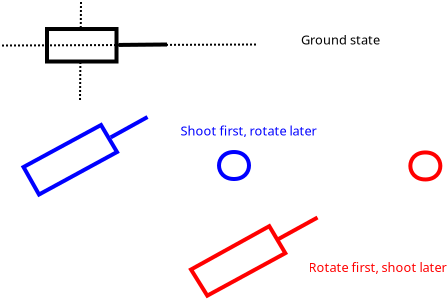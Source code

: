 <?xml version="1.0" encoding="UTF-8"?>
<dia:diagram xmlns:dia="http://www.lysator.liu.se/~alla/dia/">
  <dia:layer name="Background" visible="true">
    <dia:object type="Standard - Polygon" version="0" id="O0">
      <dia:attribute name="obj_pos">
        <dia:point val="2.175,8.675"/>
      </dia:attribute>
      <dia:attribute name="obj_bb">
        <dia:rectangle val="2.038,6.441;6.989,10.185"/>
      </dia:attribute>
      <dia:attribute name="poly_points">
        <dia:point val="2.175,8.675"/>
        <dia:point val="6.05,6.575"/>
        <dia:point val="6.85,7.925"/>
        <dia:point val="2.95,10.05"/>
      </dia:attribute>
      <dia:attribute name="line_color">
        <dia:color val="#0000ff"/>
      </dia:attribute>
      <dia:attribute name="line_width">
        <dia:real val="0.2"/>
      </dia:attribute>
      <dia:attribute name="show_background">
        <dia:boolean val="true"/>
      </dia:attribute>
    </dia:object>
    <dia:object type="Standard - Line" version="0" id="O1">
      <dia:attribute name="obj_pos">
        <dia:point val="6.533,7.194"/>
      </dia:attribute>
      <dia:attribute name="obj_bb">
        <dia:rectangle val="6.397,6.039;8.511,7.33"/>
      </dia:attribute>
      <dia:attribute name="conn_endpoints">
        <dia:point val="6.533,7.194"/>
        <dia:point val="8.375,6.175"/>
      </dia:attribute>
      <dia:attribute name="numcp">
        <dia:int val="1"/>
      </dia:attribute>
      <dia:attribute name="line_color">
        <dia:color val="#0000ff"/>
      </dia:attribute>
      <dia:attribute name="line_width">
        <dia:real val="0.2"/>
      </dia:attribute>
      <dia:connections>
        <dia:connection handle="0" to="O0" connection="8"/>
      </dia:connections>
    </dia:object>
    <dia:object type="Standard - Line" version="0" id="O2">
      <dia:attribute name="obj_pos">
        <dia:point val="5.05,0.425"/>
      </dia:attribute>
      <dia:attribute name="obj_bb">
        <dia:rectangle val="4.949,0.374;5.101,5.426"/>
      </dia:attribute>
      <dia:attribute name="conn_endpoints">
        <dia:point val="5.05,0.425"/>
        <dia:point val="5,5.375"/>
      </dia:attribute>
      <dia:attribute name="numcp">
        <dia:int val="1"/>
      </dia:attribute>
      <dia:attribute name="line_style">
        <dia:enum val="4"/>
      </dia:attribute>
    </dia:object>
    <dia:object type="Standard - Beziergon" version="0" id="O3">
      <dia:attribute name="obj_pos">
        <dia:point val="12.7,7.925"/>
      </dia:attribute>
      <dia:attribute name="obj_bb">
        <dia:rectangle val="12.7,7.825;13.55,9.375"/>
      </dia:attribute>
      <dia:attribute name="bez_points">
        <dia:point val="12.7,7.925"/>
        <dia:point val="13.7,7.925"/>
        <dia:point val="13.7,9.275"/>
        <dia:point val="12.7,9.275"/>
        <dia:point val="11.7,9.275"/>
        <dia:point val="11.7,7.925"/>
      </dia:attribute>
      <dia:attribute name="corner_types">
        <dia:enum val="0"/>
        <dia:enum val="0"/>
        <dia:enum val="0"/>
      </dia:attribute>
      <dia:attribute name="line_color">
        <dia:color val="#0000ff"/>
      </dia:attribute>
      <dia:attribute name="line_width">
        <dia:real val="0.2"/>
      </dia:attribute>
      <dia:attribute name="show_background">
        <dia:boolean val="true"/>
      </dia:attribute>
    </dia:object>
    <dia:object type="Standard - Polygon" version="0" id="O4">
      <dia:attribute name="obj_pos">
        <dia:point val="10.55,13.8"/>
      </dia:attribute>
      <dia:attribute name="obj_bb">
        <dia:rectangle val="10.409,11.498;15.403,15.241"/>
      </dia:attribute>
      <dia:attribute name="poly_points">
        <dia:point val="10.55,13.8"/>
        <dia:point val="14.464,11.633"/>
        <dia:point val="15.264,12.982"/>
        <dia:point val="11.364,15.107"/>
      </dia:attribute>
      <dia:attribute name="line_color">
        <dia:color val="#ff0000"/>
      </dia:attribute>
      <dia:attribute name="line_width">
        <dia:real val="0.2"/>
      </dia:attribute>
      <dia:attribute name="show_background">
        <dia:boolean val="true"/>
      </dia:attribute>
    </dia:object>
    <dia:object type="Standard - Line" version="0" id="O5">
      <dia:attribute name="obj_pos">
        <dia:point val="14.864,12.307"/>
      </dia:attribute>
      <dia:attribute name="obj_bb">
        <dia:rectangle val="14.728,11.064;17.011,12.443"/>
      </dia:attribute>
      <dia:attribute name="conn_endpoints">
        <dia:point val="14.864,12.307"/>
        <dia:point val="16.875,11.2"/>
      </dia:attribute>
      <dia:attribute name="numcp">
        <dia:int val="1"/>
      </dia:attribute>
      <dia:attribute name="line_color">
        <dia:color val="#ff0000"/>
      </dia:attribute>
      <dia:attribute name="line_width">
        <dia:real val="0.2"/>
      </dia:attribute>
      <dia:connections>
        <dia:connection handle="0" to="O4" connection="3"/>
      </dia:connections>
    </dia:object>
    <dia:object type="Standard - Box" version="0" id="O6">
      <dia:attribute name="obj_pos">
        <dia:point val="3.35,1.775"/>
      </dia:attribute>
      <dia:attribute name="obj_bb">
        <dia:rectangle val="3.25,1.675;6.925,3.5"/>
      </dia:attribute>
      <dia:attribute name="elem_corner">
        <dia:point val="3.35,1.775"/>
      </dia:attribute>
      <dia:attribute name="elem_width">
        <dia:real val="3.475"/>
      </dia:attribute>
      <dia:attribute name="elem_height">
        <dia:real val="1.625"/>
      </dia:attribute>
      <dia:attribute name="border_width">
        <dia:real val="0.2"/>
      </dia:attribute>
      <dia:attribute name="show_background">
        <dia:boolean val="true"/>
      </dia:attribute>
    </dia:object>
    <dia:object type="Standard - Line" version="0" id="O7">
      <dia:attribute name="obj_pos">
        <dia:point val="6.924,2.571"/>
      </dia:attribute>
      <dia:attribute name="obj_bb">
        <dia:rectangle val="6.823,2.449;9.451,2.672"/>
      </dia:attribute>
      <dia:attribute name="conn_endpoints">
        <dia:point val="6.924,2.571"/>
        <dia:point val="9.35,2.55"/>
      </dia:attribute>
      <dia:attribute name="numcp">
        <dia:int val="1"/>
      </dia:attribute>
      <dia:attribute name="line_width">
        <dia:real val="0.2"/>
      </dia:attribute>
      <dia:connections>
        <dia:connection handle="0" to="O6" connection="8"/>
      </dia:connections>
    </dia:object>
    <dia:object type="Standard - Line" version="0" id="O8">
      <dia:attribute name="obj_pos">
        <dia:point val="1.1,2.6"/>
      </dia:attribute>
      <dia:attribute name="obj_bb">
        <dia:rectangle val="1.05,2.5;13.875,2.65"/>
      </dia:attribute>
      <dia:attribute name="conn_endpoints">
        <dia:point val="1.1,2.6"/>
        <dia:point val="13.825,2.55"/>
      </dia:attribute>
      <dia:attribute name="numcp">
        <dia:int val="1"/>
      </dia:attribute>
      <dia:attribute name="line_style">
        <dia:enum val="4"/>
      </dia:attribute>
    </dia:object>
    <dia:object type="Standard - Beziergon" version="0" id="O9">
      <dia:attribute name="obj_pos">
        <dia:point val="22.267,7.947"/>
      </dia:attribute>
      <dia:attribute name="obj_bb">
        <dia:rectangle val="22.267,7.847;23.117,9.397"/>
      </dia:attribute>
      <dia:attribute name="bez_points">
        <dia:point val="22.267,7.947"/>
        <dia:point val="23.267,7.947"/>
        <dia:point val="23.267,9.297"/>
        <dia:point val="22.267,9.297"/>
        <dia:point val="21.267,9.297"/>
        <dia:point val="21.267,7.947"/>
      </dia:attribute>
      <dia:attribute name="corner_types">
        <dia:enum val="0"/>
        <dia:enum val="0"/>
        <dia:enum val="0"/>
      </dia:attribute>
      <dia:attribute name="line_color">
        <dia:color val="#ff0000"/>
      </dia:attribute>
      <dia:attribute name="line_width">
        <dia:real val="0.2"/>
      </dia:attribute>
      <dia:attribute name="show_background">
        <dia:boolean val="true"/>
      </dia:attribute>
    </dia:object>
    <dia:object type="Standard - Text" version="1" id="O10">
      <dia:attribute name="obj_pos">
        <dia:point val="16.05,2.55"/>
      </dia:attribute>
      <dia:attribute name="obj_bb">
        <dia:rectangle val="16.05,1.99;19.88,2.981"/>
      </dia:attribute>
      <dia:attribute name="text">
        <dia:composite type="text">
          <dia:attribute name="string">
            <dia:string>#Ground state#</dia:string>
          </dia:attribute>
          <dia:attribute name="font">
            <dia:font family="sans" style="0" name="Helvetica"/>
          </dia:attribute>
          <dia:attribute name="height">
            <dia:real val="0.8"/>
          </dia:attribute>
          <dia:attribute name="pos">
            <dia:point val="16.05,2.55"/>
          </dia:attribute>
          <dia:attribute name="color">
            <dia:color val="#000000"/>
          </dia:attribute>
          <dia:attribute name="alignment">
            <dia:enum val="0"/>
          </dia:attribute>
        </dia:composite>
      </dia:attribute>
      <dia:attribute name="valign">
        <dia:enum val="3"/>
      </dia:attribute>
    </dia:object>
    <dia:object type="Standard - Text" version="1" id="O11">
      <dia:attribute name="obj_pos">
        <dia:point val="10.025,7.099"/>
      </dia:attribute>
      <dia:attribute name="obj_bb">
        <dia:rectangle val="10.025,6.54;16.717,7.531"/>
      </dia:attribute>
      <dia:attribute name="text">
        <dia:composite type="text">
          <dia:attribute name="string">
            <dia:string>#Shoot first, rotate later#</dia:string>
          </dia:attribute>
          <dia:attribute name="font">
            <dia:font family="sans" style="0" name="Helvetica"/>
          </dia:attribute>
          <dia:attribute name="height">
            <dia:real val="0.8"/>
          </dia:attribute>
          <dia:attribute name="pos">
            <dia:point val="10.025,7.099"/>
          </dia:attribute>
          <dia:attribute name="color">
            <dia:color val="#0000ff"/>
          </dia:attribute>
          <dia:attribute name="alignment">
            <dia:enum val="0"/>
          </dia:attribute>
        </dia:composite>
      </dia:attribute>
      <dia:attribute name="valign">
        <dia:enum val="3"/>
      </dia:attribute>
    </dia:object>
    <dia:object type="Standard - Text" version="1" id="O12">
      <dia:attribute name="obj_pos">
        <dia:point val="16.425,13.925"/>
      </dia:attribute>
      <dia:attribute name="obj_bb">
        <dia:rectangle val="16.425,13.365;23.203,14.356"/>
      </dia:attribute>
      <dia:attribute name="text">
        <dia:composite type="text">
          <dia:attribute name="string">
            <dia:string>#Rotate first, shoot later#</dia:string>
          </dia:attribute>
          <dia:attribute name="font">
            <dia:font family="sans" style="0" name="Helvetica"/>
          </dia:attribute>
          <dia:attribute name="height">
            <dia:real val="0.8"/>
          </dia:attribute>
          <dia:attribute name="pos">
            <dia:point val="16.425,13.925"/>
          </dia:attribute>
          <dia:attribute name="color">
            <dia:color val="#ff0000"/>
          </dia:attribute>
          <dia:attribute name="alignment">
            <dia:enum val="0"/>
          </dia:attribute>
        </dia:composite>
      </dia:attribute>
      <dia:attribute name="valign">
        <dia:enum val="3"/>
      </dia:attribute>
    </dia:object>
  </dia:layer>
</dia:diagram>
